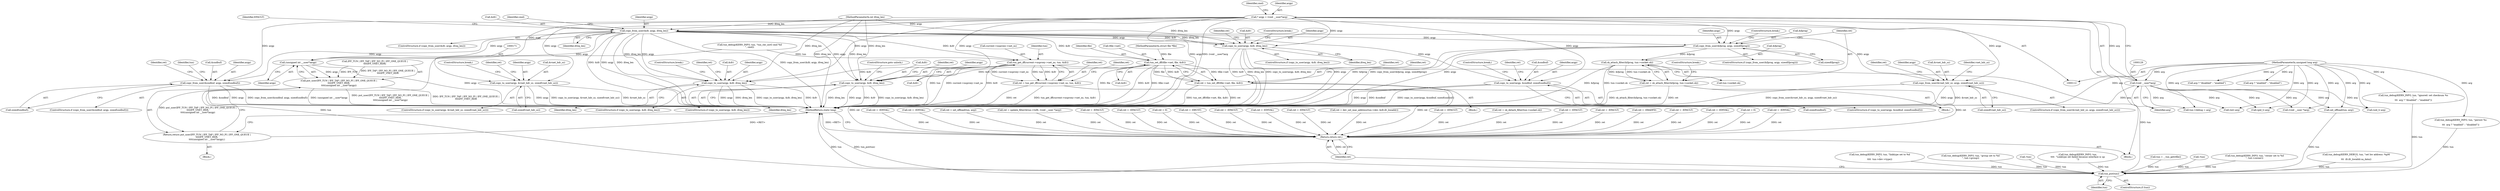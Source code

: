 digraph "0_linux_a117dacde0288f3ec60b6e5bcedae8fa37ee0dfc@API" {
"1000146" [label="(Call,copy_from_user(&ifr, argp, ifreq_len))"];
"1000126" [label="(Call,* argp = (void __user*)arg)"];
"1000128" [label="(Call,(void __user*)arg)"];
"1000115" [label="(MethodParameterIn,unsigned long arg)"];
"1000116" [label="(MethodParameterIn,int ifreq_len)"];
"1000170" [label="(Call,(unsigned int __user*)argp)"];
"1000160" [label="(Call,put_user(IFF_TUN | IFF_TAP | IFF_NO_PI | IFF_ONE_QUEUE |\n\t\t\t\tIFF_VNET_HDR,\n\t\t\t\t(unsigned int __user*)argp))"];
"1000159" [label="(Return,return put_user(IFF_TUN | IFF_TAP | IFF_NO_PI | IFF_ONE_QUEUE |\n\t\t\t\tIFF_VNET_HDR,\n\t\t\t\t(unsigned int __user*)argp);)"];
"1000197" [label="(Call,tun_set_iff(tfile->net, file, &ifr))"];
"1000195" [label="(Call,ret = tun_set_iff(tfile->net, file, &ifr))"];
"1000634" [label="(Return,return ret;)"];
"1000208" [label="(Call,copy_to_user(argp, &ifr, ifreq_len))"];
"1000240" [label="(Call,tun_get_iff(current->nsproxy->net_ns, tun, &ifr))"];
"1000238" [label="(Call,ret = tun_get_iff(current->nsproxy->net_ns, tun, &ifr))"];
"1000253" [label="(Call,copy_to_user(argp, &ifr, ifreq_len))"];
"1000632" [label="(Call,tun_put(tun))"];
"1000434" [label="(Call,copy_to_user(argp, &ifr, ifreq_len))"];
"1000476" [label="(Call,copy_to_user(argp, &sndbuf, sizeof(sndbuf)))"];
"1000489" [label="(Call,copy_from_user(&sndbuf, argp, sizeof(sndbuf)))"];
"1000518" [label="(Call,copy_to_user(argp, &vnet_hdr_sz, sizeof(vnet_hdr_sz)))"];
"1000531" [label="(Call,copy_from_user(&vnet_hdr_sz, argp, sizeof(vnet_hdr_sz)))"];
"1000581" [label="(Call,copy_from_user(&fprog, argp, sizeof(fprog)))"];
"1000590" [label="(Call,sk_attach_filter(&fprog, tun->socket.sk))"];
"1000588" [label="(Call,ret = sk_attach_filter(&fprog, tun->socket.sk))"];
"1000633" [label="(Identifier,tun)"];
"1000488" [label="(ControlStructure,if (copy_from_user(&sndbuf, argp, sizeof(sndbuf))))"];
"1000587" [label="(ControlStructure,break;)"];
"1000217" [label="(ControlStructure,goto unlock;)"];
"1000139" [label="(Identifier,cmd)"];
"1000126" [label="(Call,* argp = (void __user*)arg)"];
"1000115" [label="(MethodParameterIn,unsigned long arg)"];
"1000127" [label="(Identifier,argp)"];
"1000524" [label="(Call,ret = -EFAULT)"];
"1000440" [label="(Identifier,ret)"];
"1000113" [label="(MethodParameterIn,struct file *file)"];
"1000201" [label="(Identifier,file)"];
"1000434" [label="(Call,copy_to_user(argp, &ifr, ifreq_len))"];
"1000520" [label="(Call,&vnet_hdr_sz)"];
"1000149" [label="(Identifier,argp)"];
"1000268" [label="(Call,arg ? \"disabled\" : \"enabled\")"];
"1000398" [label="(Call,ret = update_filter(&tun->txflt, (void __user *)arg))"];
"1000264" [label="(Call,tun_debug(KERN_INFO, tun, \"ignored: set checksum %s\n\",\n\t\t\t  arg ? \"disabled\" : \"enabled\"))"];
"1000209" [label="(Identifier,argp)"];
"1000354" [label="(Call,(int) arg)"];
"1000262" [label="(ControlStructure,break;)"];
"1000259" [label="(Identifier,ret)"];
"1000496" [label="(Call,ret = -EFAULT)"];
"1000357" [label="(Call,tun_debug(KERN_INFO, tun, \"linktype set to %d\n\",\n\t\t\t\t  tun->dev->type))"];
"1000241" [label="(Call,current->nsproxy->net_ns)"];
"1000253" [label="(Call,copy_to_user(argp, &ifr, ifreq_len))"];
"1000489" [label="(Call,copy_from_user(&sndbuf, argp, sizeof(sndbuf)))"];
"1000158" [label="(Block,)"];
"1000320" [label="(Call,tun_debug(KERN_INFO, tun, \"group set to %d\n\", tun->group))"];
"1000436" [label="(Call,&ifr)"];
"1000239" [label="(Identifier,ret)"];
"1000159" [label="(Return,return put_user(IFF_TUN | IFF_TAP | IFF_NO_PI | IFF_ONE_QUEUE |\n\t\t\t\tIFF_VNET_HDR,\n\t\t\t\t(unsigned int __user*)argp);)"];
"1000183" [label="(Call,!tun)"];
"1000443" [label="(ControlStructure,break;)"];
"1000238" [label="(Call,ret = tun_get_iff(current->nsproxy->net_ns, tun, &ifr))"];
"1000545" [label="(Identifier,vnet_hdr_sz)"];
"1000161" [label="(Call,IFF_TUN | IFF_TAP | IFF_NO_PI | IFF_ONE_QUEUE |\n\t\t\t\tIFF_VNET_HDR)"];
"1000146" [label="(Call,copy_from_user(&ifr, argp, ifreq_len))"];
"1000535" [label="(Call,sizeof(vnet_hdr_sz))"];
"1000338" [label="(Call,tun_debug(KERN_INFO, tun,\n\t\t\t\t  \"Linktype set failed because interface is up\n\"))"];
"1000226" [label="(Call,tun_debug(KERN_INFO, tun, \"tun_chr_ioctl cmd %d\n\", cmd))"];
"1000632" [label="(Call,tun_put(tun))"];
"1000385" [label="(Call,ret = -EINVAL)"];
"1000317" [label="(Call,(gid_t) arg)"];
"1000493" [label="(Call,sizeof(sndbuf))"];
"1000196" [label="(Identifier,ret)"];
"1000405" [label="(Call,(void __user *)arg)"];
"1000580" [label="(ControlStructure,if (copy_from_user(&fprog, argp, sizeof(fprog))))"];
"1000255" [label="(Call,&ifr)"];
"1000636" [label="(MethodReturn,static long)"];
"1000528" [label="(ControlStructure,break;)"];
"1000477" [label="(Identifier,argp)"];
"1000539" [label="(Identifier,ret)"];
"1000454" [label="(Call,ret = dev_set_mac_address(tun->dev, &ifr.ifr_hwaddr))"];
"1000635" [label="(Identifier,ret)"];
"1000497" [label="(Identifier,ret)"];
"1000258" [label="(Call,ret = -EFAULT)"];
"1000160" [label="(Call,put_user(IFF_TUN | IFF_TAP | IFF_NO_PI | IFF_ONE_QUEUE |\n\t\t\t\tIFF_VNET_HDR,\n\t\t\t\t(unsigned int __user*)argp))"];
"1000518" [label="(Call,copy_to_user(argp, &vnet_hdr_sz, sizeof(vnet_hdr_sz)))"];
"1000174" [label="(Call,tun = __tun_get(tfile))"];
"1000153" [label="(Identifier,EFAULT)"];
"1000530" [label="(ControlStructure,if (copy_from_user(&vnet_hdr_sz, argp, sizeof(vnet_hdr_sz))))"];
"1000223" [label="(Call,!tun)"];
"1000522" [label="(Call,sizeof(vnet_hdr_sz))"];
"1000634" [label="(Return,return ret;)"];
"1000130" [label="(Identifier,arg)"];
"1000304" [label="(Call,tun_debug(KERN_INFO, tun, \"owner set to %d\n\", tun->owner))"];
"1000486" [label="(ControlStructure,break;)"];
"1000240" [label="(Call,tun_get_iff(current->nsproxy->net_ns, tun, &ifr))"];
"1000613" [label="(Call,ret = sk_detach_filter(tun->socket.sk))"];
"1000170" [label="(Call,(unsigned int __user*)argp)"];
"1000538" [label="(Call,ret = -EFAULT)"];
"1000291" [label="(Call,arg ? \"enabled\" : \"disabled\")"];
"1000483" [label="(Identifier,ret)"];
"1000236" [label="(Block,)"];
"1000208" [label="(Call,copy_to_user(argp, &ifr, ifreq_len))"];
"1000598" [label="(ControlStructure,break;)"];
"1000185" [label="(Block,)"];
"1000591" [label="(Call,&fprog)"];
"1000252" [label="(ControlStructure,if (copy_to_user(argp, &ifr, ifreq_len)))"];
"1000218" [label="(Call,ret = -EBADFD)"];
"1000287" [label="(Call,tun_debug(KERN_INFO, tun, \"persist %s\n\",\n\t\t\t  arg ? \"enabled\" : \"disabled\"))"];
"1000505" [label="(Identifier,tun)"];
"1000531" [label="(Call,copy_from_user(&vnet_hdr_sz, argp, sizeof(vnet_hdr_sz)))"];
"1000517" [label="(ControlStructure,if (copy_to_user(argp, &vnet_hdr_sz, sizeof(vnet_hdr_sz))))"];
"1000213" [label="(Call,ret = -EFAULT)"];
"1000534" [label="(Identifier,argp)"];
"1000563" [label="(Call,ret = -EINVAL)"];
"1000145" [label="(ControlStructure,if (copy_from_user(&ifr, argp, ifreq_len)))"];
"1000433" [label="(ControlStructure,if (copy_to_user(argp, &ifr, ifreq_len)))"];
"1000342" [label="(Call,ret = -EBUSY)"];
"1000582" [label="(Call,&fprog)"];
"1000476" [label="(Call,copy_to_user(argp, &sndbuf, sizeof(sndbuf)))"];
"1000210" [label="(Call,&ifr)"];
"1000366" [label="(Call,ret = 0)"];
"1000117" [label="(Block,)"];
"1000212" [label="(Identifier,ifreq_len)"];
"1000301" [label="(Call,(uid_t) arg)"];
"1000480" [label="(Call,sizeof(sndbuf))"];
"1000147" [label="(Call,&ifr)"];
"1000600" [label="(Call,ret = -EINVAL)"];
"1000195" [label="(Call,ret = tun_set_iff(tfile->net, file, &ifr))"];
"1000576" [label="(Call,ret = -EFAULT)"];
"1000205" [label="(Identifier,ret)"];
"1000475" [label="(ControlStructure,if (copy_to_user(argp, &sndbuf, sizeof(sndbuf))))"];
"1000247" [label="(Call,&ifr)"];
"1000588" [label="(Call,ret = sk_attach_filter(&fprog, tun->socket.sk))"];
"1000532" [label="(Call,&vnet_hdr_sz)"];
"1000207" [label="(ControlStructure,if (copy_to_user(argp, &ifr, ifreq_len)))"];
"1000525" [label="(Identifier,ret)"];
"1000128" [label="(Call,(void __user*)arg)"];
"1000630" [label="(ControlStructure,if (tun))"];
"1000438" [label="(Identifier,ifreq_len)"];
"1000250" [label="(Identifier,ret)"];
"1000482" [label="(Call,ret = -EFAULT)"];
"1000435" [label="(Identifier,argp)"];
"1000116" [label="(MethodParameterIn,int ifreq_len)"];
"1000581" [label="(Call,copy_from_user(&fprog, argp, sizeof(fprog)))"];
"1000492" [label="(Identifier,argp)"];
"1000156" [label="(Identifier,cmd)"];
"1000519" [label="(Identifier,argp)"];
"1000584" [label="(Identifier,argp)"];
"1000202" [label="(Call,&ifr)"];
"1000172" [label="(Identifier,argp)"];
"1000246" [label="(Identifier,tun)"];
"1000198" [label="(Call,tfile->net)"];
"1000589" [label="(Identifier,ret)"];
"1000445" [label="(Call,tun_debug(KERN_DEBUG, tun, \"set hw address: %pM\n\",\n\t\t\t  ifr.ifr_hwaddr.sa_data))"];
"1000439" [label="(Call,ret = -EFAULT)"];
"1000490" [label="(Call,&sndbuf)"];
"1000551" [label="(Call,ret = -EINVAL)"];
"1000257" [label="(Identifier,ifreq_len)"];
"1000623" [label="(Call,ret = -EINVAL)"];
"1000593" [label="(Call,tun->socket.sk)"];
"1000197" [label="(Call,tun_set_iff(tfile->net, file, &ifr))"];
"1000371" [label="(Call,tun->debug = arg)"];
"1000378" [label="(Call,ret = set_offload(tun, arg))"];
"1000231" [label="(Call,ret = 0)"];
"1000380" [label="(Call,set_offload(tun, arg))"];
"1000214" [label="(Identifier,ret)"];
"1000478" [label="(Call,&sndbuf)"];
"1000585" [label="(Call,sizeof(fprog))"];
"1000150" [label="(Identifier,ifreq_len)"];
"1000590" [label="(Call,sk_attach_filter(&fprog, tun->socket.sk))"];
"1000254" [label="(Identifier,argp)"];
"1000146" -> "1000145"  [label="AST: "];
"1000146" -> "1000150"  [label="CFG: "];
"1000147" -> "1000146"  [label="AST: "];
"1000149" -> "1000146"  [label="AST: "];
"1000150" -> "1000146"  [label="AST: "];
"1000153" -> "1000146"  [label="CFG: "];
"1000156" -> "1000146"  [label="CFG: "];
"1000146" -> "1000636"  [label="DDG: argp"];
"1000146" -> "1000636"  [label="DDG: ifreq_len"];
"1000146" -> "1000636"  [label="DDG: copy_from_user(&ifr, argp, ifreq_len)"];
"1000146" -> "1000636"  [label="DDG: &ifr"];
"1000126" -> "1000146"  [label="DDG: argp"];
"1000116" -> "1000146"  [label="DDG: ifreq_len"];
"1000146" -> "1000170"  [label="DDG: argp"];
"1000146" -> "1000197"  [label="DDG: &ifr"];
"1000146" -> "1000208"  [label="DDG: argp"];
"1000146" -> "1000208"  [label="DDG: ifreq_len"];
"1000146" -> "1000240"  [label="DDG: &ifr"];
"1000146" -> "1000253"  [label="DDG: argp"];
"1000146" -> "1000253"  [label="DDG: ifreq_len"];
"1000146" -> "1000434"  [label="DDG: argp"];
"1000146" -> "1000434"  [label="DDG: &ifr"];
"1000146" -> "1000434"  [label="DDG: ifreq_len"];
"1000146" -> "1000476"  [label="DDG: argp"];
"1000146" -> "1000489"  [label="DDG: argp"];
"1000146" -> "1000518"  [label="DDG: argp"];
"1000146" -> "1000531"  [label="DDG: argp"];
"1000146" -> "1000581"  [label="DDG: argp"];
"1000126" -> "1000117"  [label="AST: "];
"1000126" -> "1000128"  [label="CFG: "];
"1000127" -> "1000126"  [label="AST: "];
"1000128" -> "1000126"  [label="AST: "];
"1000139" -> "1000126"  [label="CFG: "];
"1000126" -> "1000636"  [label="DDG: argp"];
"1000126" -> "1000636"  [label="DDG: (void __user*)arg"];
"1000128" -> "1000126"  [label="DDG: arg"];
"1000126" -> "1000170"  [label="DDG: argp"];
"1000126" -> "1000208"  [label="DDG: argp"];
"1000126" -> "1000253"  [label="DDG: argp"];
"1000126" -> "1000434"  [label="DDG: argp"];
"1000126" -> "1000476"  [label="DDG: argp"];
"1000126" -> "1000489"  [label="DDG: argp"];
"1000126" -> "1000518"  [label="DDG: argp"];
"1000126" -> "1000531"  [label="DDG: argp"];
"1000126" -> "1000581"  [label="DDG: argp"];
"1000128" -> "1000130"  [label="CFG: "];
"1000129" -> "1000128"  [label="AST: "];
"1000130" -> "1000128"  [label="AST: "];
"1000128" -> "1000636"  [label="DDG: arg"];
"1000115" -> "1000128"  [label="DDG: arg"];
"1000128" -> "1000301"  [label="DDG: arg"];
"1000128" -> "1000317"  [label="DDG: arg"];
"1000128" -> "1000354"  [label="DDG: arg"];
"1000128" -> "1000371"  [label="DDG: arg"];
"1000128" -> "1000380"  [label="DDG: arg"];
"1000128" -> "1000405"  [label="DDG: arg"];
"1000115" -> "1000112"  [label="AST: "];
"1000115" -> "1000636"  [label="DDG: arg"];
"1000115" -> "1000264"  [label="DDG: arg"];
"1000115" -> "1000268"  [label="DDG: arg"];
"1000115" -> "1000287"  [label="DDG: arg"];
"1000115" -> "1000291"  [label="DDG: arg"];
"1000115" -> "1000301"  [label="DDG: arg"];
"1000115" -> "1000317"  [label="DDG: arg"];
"1000115" -> "1000354"  [label="DDG: arg"];
"1000115" -> "1000371"  [label="DDG: arg"];
"1000115" -> "1000380"  [label="DDG: arg"];
"1000115" -> "1000405"  [label="DDG: arg"];
"1000116" -> "1000112"  [label="AST: "];
"1000116" -> "1000636"  [label="DDG: ifreq_len"];
"1000116" -> "1000208"  [label="DDG: ifreq_len"];
"1000116" -> "1000253"  [label="DDG: ifreq_len"];
"1000116" -> "1000434"  [label="DDG: ifreq_len"];
"1000170" -> "1000160"  [label="AST: "];
"1000170" -> "1000172"  [label="CFG: "];
"1000171" -> "1000170"  [label="AST: "];
"1000172" -> "1000170"  [label="AST: "];
"1000160" -> "1000170"  [label="CFG: "];
"1000170" -> "1000636"  [label="DDG: argp"];
"1000170" -> "1000160"  [label="DDG: argp"];
"1000160" -> "1000159"  [label="AST: "];
"1000161" -> "1000160"  [label="AST: "];
"1000159" -> "1000160"  [label="CFG: "];
"1000160" -> "1000636"  [label="DDG: put_user(IFF_TUN | IFF_TAP | IFF_NO_PI | IFF_ONE_QUEUE |\n\t\t\t\tIFF_VNET_HDR,\n\t\t\t\t(unsigned int __user*)argp)"];
"1000160" -> "1000636"  [label="DDG: (unsigned int __user*)argp"];
"1000160" -> "1000636"  [label="DDG: IFF_TUN | IFF_TAP | IFF_NO_PI | IFF_ONE_QUEUE |\n\t\t\t\tIFF_VNET_HDR"];
"1000160" -> "1000159"  [label="DDG: put_user(IFF_TUN | IFF_TAP | IFF_NO_PI | IFF_ONE_QUEUE |\n\t\t\t\tIFF_VNET_HDR,\n\t\t\t\t(unsigned int __user*)argp)"];
"1000161" -> "1000160"  [label="DDG: IFF_TUN"];
"1000161" -> "1000160"  [label="DDG: IFF_TAP | IFF_NO_PI | IFF_ONE_QUEUE |\n\t\t\t\tIFF_VNET_HDR"];
"1000159" -> "1000158"  [label="AST: "];
"1000636" -> "1000159"  [label="CFG: "];
"1000159" -> "1000636"  [label="DDG: <RET>"];
"1000197" -> "1000195"  [label="AST: "];
"1000197" -> "1000202"  [label="CFG: "];
"1000198" -> "1000197"  [label="AST: "];
"1000201" -> "1000197"  [label="AST: "];
"1000202" -> "1000197"  [label="AST: "];
"1000195" -> "1000197"  [label="CFG: "];
"1000197" -> "1000636"  [label="DDG: file"];
"1000197" -> "1000636"  [label="DDG: &ifr"];
"1000197" -> "1000636"  [label="DDG: tfile->net"];
"1000197" -> "1000195"  [label="DDG: tfile->net"];
"1000197" -> "1000195"  [label="DDG: file"];
"1000197" -> "1000195"  [label="DDG: &ifr"];
"1000113" -> "1000197"  [label="DDG: file"];
"1000197" -> "1000208"  [label="DDG: &ifr"];
"1000195" -> "1000185"  [label="AST: "];
"1000196" -> "1000195"  [label="AST: "];
"1000205" -> "1000195"  [label="CFG: "];
"1000195" -> "1000636"  [label="DDG: tun_set_iff(tfile->net, file, &ifr)"];
"1000195" -> "1000636"  [label="DDG: ret"];
"1000195" -> "1000634"  [label="DDG: ret"];
"1000634" -> "1000117"  [label="AST: "];
"1000634" -> "1000635"  [label="CFG: "];
"1000635" -> "1000634"  [label="AST: "];
"1000636" -> "1000634"  [label="CFG: "];
"1000634" -> "1000636"  [label="DDG: <RET>"];
"1000635" -> "1000634"  [label="DDG: ret"];
"1000524" -> "1000634"  [label="DDG: ret"];
"1000588" -> "1000634"  [label="DDG: ret"];
"1000238" -> "1000634"  [label="DDG: ret"];
"1000439" -> "1000634"  [label="DDG: ret"];
"1000218" -> "1000634"  [label="DDG: ret"];
"1000623" -> "1000634"  [label="DDG: ret"];
"1000496" -> "1000634"  [label="DDG: ret"];
"1000378" -> "1000634"  [label="DDG: ret"];
"1000366" -> "1000634"  [label="DDG: ret"];
"1000563" -> "1000634"  [label="DDG: ret"];
"1000231" -> "1000634"  [label="DDG: ret"];
"1000538" -> "1000634"  [label="DDG: ret"];
"1000385" -> "1000634"  [label="DDG: ret"];
"1000258" -> "1000634"  [label="DDG: ret"];
"1000613" -> "1000634"  [label="DDG: ret"];
"1000454" -> "1000634"  [label="DDG: ret"];
"1000342" -> "1000634"  [label="DDG: ret"];
"1000576" -> "1000634"  [label="DDG: ret"];
"1000482" -> "1000634"  [label="DDG: ret"];
"1000213" -> "1000634"  [label="DDG: ret"];
"1000551" -> "1000634"  [label="DDG: ret"];
"1000398" -> "1000634"  [label="DDG: ret"];
"1000600" -> "1000634"  [label="DDG: ret"];
"1000208" -> "1000207"  [label="AST: "];
"1000208" -> "1000212"  [label="CFG: "];
"1000209" -> "1000208"  [label="AST: "];
"1000210" -> "1000208"  [label="AST: "];
"1000212" -> "1000208"  [label="AST: "];
"1000214" -> "1000208"  [label="CFG: "];
"1000217" -> "1000208"  [label="CFG: "];
"1000208" -> "1000636"  [label="DDG: argp"];
"1000208" -> "1000636"  [label="DDG: &ifr"];
"1000208" -> "1000636"  [label="DDG: copy_to_user(argp, &ifr, ifreq_len)"];
"1000208" -> "1000636"  [label="DDG: ifreq_len"];
"1000240" -> "1000238"  [label="AST: "];
"1000240" -> "1000247"  [label="CFG: "];
"1000241" -> "1000240"  [label="AST: "];
"1000246" -> "1000240"  [label="AST: "];
"1000247" -> "1000240"  [label="AST: "];
"1000238" -> "1000240"  [label="CFG: "];
"1000240" -> "1000636"  [label="DDG: tun"];
"1000240" -> "1000636"  [label="DDG: current->nsproxy->net_ns"];
"1000240" -> "1000636"  [label="DDG: &ifr"];
"1000240" -> "1000238"  [label="DDG: current->nsproxy->net_ns"];
"1000240" -> "1000238"  [label="DDG: tun"];
"1000240" -> "1000238"  [label="DDG: &ifr"];
"1000226" -> "1000240"  [label="DDG: tun"];
"1000240" -> "1000253"  [label="DDG: &ifr"];
"1000240" -> "1000632"  [label="DDG: tun"];
"1000238" -> "1000236"  [label="AST: "];
"1000239" -> "1000238"  [label="AST: "];
"1000250" -> "1000238"  [label="CFG: "];
"1000238" -> "1000636"  [label="DDG: ret"];
"1000238" -> "1000636"  [label="DDG: tun_get_iff(current->nsproxy->net_ns, tun, &ifr)"];
"1000253" -> "1000252"  [label="AST: "];
"1000253" -> "1000257"  [label="CFG: "];
"1000254" -> "1000253"  [label="AST: "];
"1000255" -> "1000253"  [label="AST: "];
"1000257" -> "1000253"  [label="AST: "];
"1000259" -> "1000253"  [label="CFG: "];
"1000262" -> "1000253"  [label="CFG: "];
"1000253" -> "1000636"  [label="DDG: copy_to_user(argp, &ifr, ifreq_len)"];
"1000253" -> "1000636"  [label="DDG: &ifr"];
"1000253" -> "1000636"  [label="DDG: argp"];
"1000253" -> "1000636"  [label="DDG: ifreq_len"];
"1000632" -> "1000630"  [label="AST: "];
"1000632" -> "1000633"  [label="CFG: "];
"1000633" -> "1000632"  [label="AST: "];
"1000635" -> "1000632"  [label="CFG: "];
"1000632" -> "1000636"  [label="DDG: tun_put(tun)"];
"1000632" -> "1000636"  [label="DDG: tun"];
"1000226" -> "1000632"  [label="DDG: tun"];
"1000183" -> "1000632"  [label="DDG: tun"];
"1000287" -> "1000632"  [label="DDG: tun"];
"1000445" -> "1000632"  [label="DDG: tun"];
"1000304" -> "1000632"  [label="DDG: tun"];
"1000264" -> "1000632"  [label="DDG: tun"];
"1000380" -> "1000632"  [label="DDG: tun"];
"1000174" -> "1000632"  [label="DDG: tun"];
"1000338" -> "1000632"  [label="DDG: tun"];
"1000320" -> "1000632"  [label="DDG: tun"];
"1000223" -> "1000632"  [label="DDG: tun"];
"1000357" -> "1000632"  [label="DDG: tun"];
"1000434" -> "1000433"  [label="AST: "];
"1000434" -> "1000438"  [label="CFG: "];
"1000435" -> "1000434"  [label="AST: "];
"1000436" -> "1000434"  [label="AST: "];
"1000438" -> "1000434"  [label="AST: "];
"1000440" -> "1000434"  [label="CFG: "];
"1000443" -> "1000434"  [label="CFG: "];
"1000434" -> "1000636"  [label="DDG: &ifr"];
"1000434" -> "1000636"  [label="DDG: ifreq_len"];
"1000434" -> "1000636"  [label="DDG: copy_to_user(argp, &ifr, ifreq_len)"];
"1000434" -> "1000636"  [label="DDG: argp"];
"1000476" -> "1000475"  [label="AST: "];
"1000476" -> "1000480"  [label="CFG: "];
"1000477" -> "1000476"  [label="AST: "];
"1000478" -> "1000476"  [label="AST: "];
"1000480" -> "1000476"  [label="AST: "];
"1000483" -> "1000476"  [label="CFG: "];
"1000486" -> "1000476"  [label="CFG: "];
"1000476" -> "1000636"  [label="DDG: copy_to_user(argp, &sndbuf, sizeof(sndbuf))"];
"1000476" -> "1000636"  [label="DDG: argp"];
"1000476" -> "1000636"  [label="DDG: &sndbuf"];
"1000489" -> "1000488"  [label="AST: "];
"1000489" -> "1000493"  [label="CFG: "];
"1000490" -> "1000489"  [label="AST: "];
"1000492" -> "1000489"  [label="AST: "];
"1000493" -> "1000489"  [label="AST: "];
"1000497" -> "1000489"  [label="CFG: "];
"1000505" -> "1000489"  [label="CFG: "];
"1000489" -> "1000636"  [label="DDG: copy_from_user(&sndbuf, argp, sizeof(sndbuf))"];
"1000489" -> "1000636"  [label="DDG: &sndbuf"];
"1000489" -> "1000636"  [label="DDG: argp"];
"1000518" -> "1000517"  [label="AST: "];
"1000518" -> "1000522"  [label="CFG: "];
"1000519" -> "1000518"  [label="AST: "];
"1000520" -> "1000518"  [label="AST: "];
"1000522" -> "1000518"  [label="AST: "];
"1000525" -> "1000518"  [label="CFG: "];
"1000528" -> "1000518"  [label="CFG: "];
"1000518" -> "1000636"  [label="DDG: &vnet_hdr_sz"];
"1000518" -> "1000636"  [label="DDG: argp"];
"1000518" -> "1000636"  [label="DDG: copy_to_user(argp, &vnet_hdr_sz, sizeof(vnet_hdr_sz))"];
"1000531" -> "1000530"  [label="AST: "];
"1000531" -> "1000535"  [label="CFG: "];
"1000532" -> "1000531"  [label="AST: "];
"1000534" -> "1000531"  [label="AST: "];
"1000535" -> "1000531"  [label="AST: "];
"1000539" -> "1000531"  [label="CFG: "];
"1000545" -> "1000531"  [label="CFG: "];
"1000531" -> "1000636"  [label="DDG: copy_from_user(&vnet_hdr_sz, argp, sizeof(vnet_hdr_sz))"];
"1000531" -> "1000636"  [label="DDG: argp"];
"1000531" -> "1000636"  [label="DDG: &vnet_hdr_sz"];
"1000581" -> "1000580"  [label="AST: "];
"1000581" -> "1000585"  [label="CFG: "];
"1000582" -> "1000581"  [label="AST: "];
"1000584" -> "1000581"  [label="AST: "];
"1000585" -> "1000581"  [label="AST: "];
"1000587" -> "1000581"  [label="CFG: "];
"1000589" -> "1000581"  [label="CFG: "];
"1000581" -> "1000636"  [label="DDG: argp"];
"1000581" -> "1000636"  [label="DDG: &fprog"];
"1000581" -> "1000636"  [label="DDG: copy_from_user(&fprog, argp, sizeof(fprog))"];
"1000581" -> "1000590"  [label="DDG: &fprog"];
"1000590" -> "1000588"  [label="AST: "];
"1000590" -> "1000593"  [label="CFG: "];
"1000591" -> "1000590"  [label="AST: "];
"1000593" -> "1000590"  [label="AST: "];
"1000588" -> "1000590"  [label="CFG: "];
"1000590" -> "1000636"  [label="DDG: &fprog"];
"1000590" -> "1000636"  [label="DDG: tun->socket.sk"];
"1000590" -> "1000588"  [label="DDG: &fprog"];
"1000590" -> "1000588"  [label="DDG: tun->socket.sk"];
"1000588" -> "1000236"  [label="AST: "];
"1000589" -> "1000588"  [label="AST: "];
"1000598" -> "1000588"  [label="CFG: "];
"1000588" -> "1000636"  [label="DDG: ret"];
"1000588" -> "1000636"  [label="DDG: sk_attach_filter(&fprog, tun->socket.sk)"];
}
